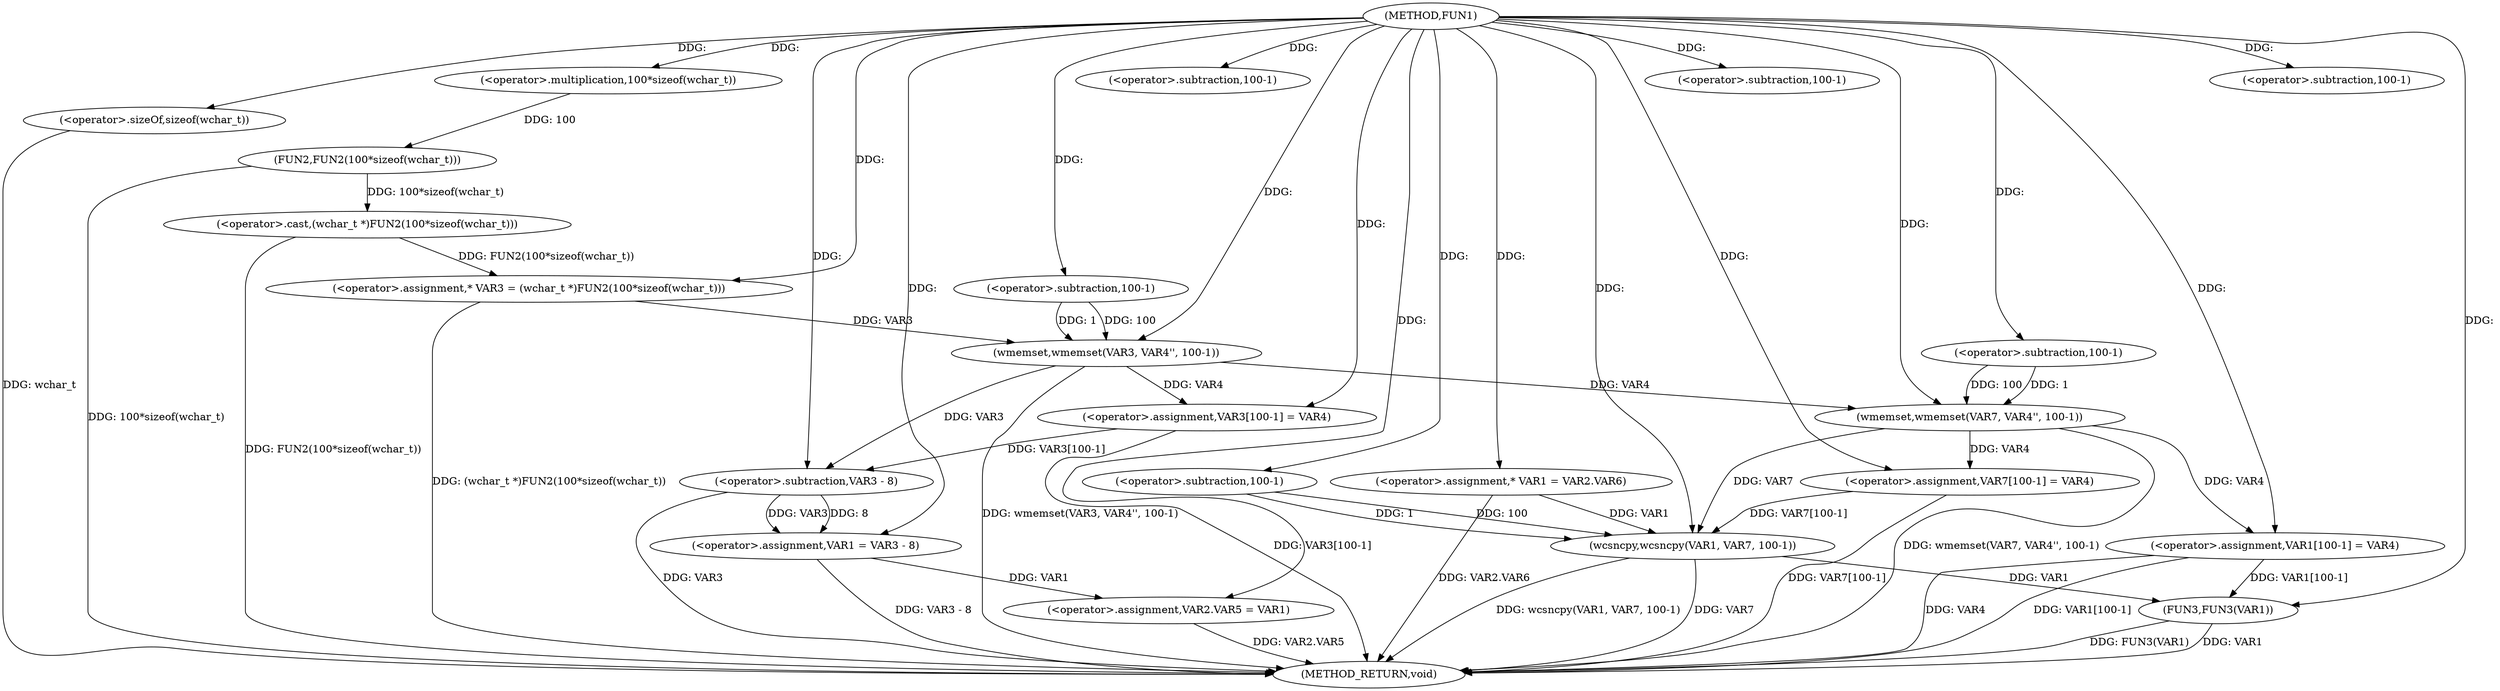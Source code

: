 digraph FUN1 {  
"1000100" [label = "(METHOD,FUN1)" ]
"1000174" [label = "(METHOD_RETURN,void)" ]
"1000105" [label = "(<operator>.assignment,* VAR3 = (wchar_t *)FUN2(100*sizeof(wchar_t)))" ]
"1000107" [label = "(<operator>.cast,(wchar_t *)FUN2(100*sizeof(wchar_t)))" ]
"1000109" [label = "(FUN2,FUN2(100*sizeof(wchar_t)))" ]
"1000110" [label = "(<operator>.multiplication,100*sizeof(wchar_t))" ]
"1000112" [label = "(<operator>.sizeOf,sizeof(wchar_t))" ]
"1000114" [label = "(wmemset,wmemset(VAR3, VAR4'', 100-1))" ]
"1000117" [label = "(<operator>.subtraction,100-1)" ]
"1000120" [label = "(<operator>.assignment,VAR3[100-1] = VAR4)" ]
"1000123" [label = "(<operator>.subtraction,100-1)" ]
"1000127" [label = "(<operator>.assignment,VAR1 = VAR3 - 8)" ]
"1000129" [label = "(<operator>.subtraction,VAR3 - 8)" ]
"1000132" [label = "(<operator>.assignment,VAR2.VAR5 = VAR1)" ]
"1000139" [label = "(<operator>.assignment,* VAR1 = VAR2.VAR6)" ]
"1000146" [label = "(wmemset,wmemset(VAR7, VAR4'', 100-1))" ]
"1000149" [label = "(<operator>.subtraction,100-1)" ]
"1000152" [label = "(<operator>.assignment,VAR7[100-1] = VAR4)" ]
"1000155" [label = "(<operator>.subtraction,100-1)" ]
"1000159" [label = "(wcsncpy,wcsncpy(VAR1, VAR7, 100-1))" ]
"1000162" [label = "(<operator>.subtraction,100-1)" ]
"1000165" [label = "(<operator>.assignment,VAR1[100-1] = VAR4)" ]
"1000168" [label = "(<operator>.subtraction,100-1)" ]
"1000172" [label = "(FUN3,FUN3(VAR1))" ]
  "1000159" -> "1000174"  [ label = "DDG: wcsncpy(VAR1, VAR7, 100-1)"] 
  "1000172" -> "1000174"  [ label = "DDG: FUN3(VAR1)"] 
  "1000105" -> "1000174"  [ label = "DDG: (wchar_t *)FUN2(100*sizeof(wchar_t))"] 
  "1000114" -> "1000174"  [ label = "DDG: wmemset(VAR3, VAR4'', 100-1)"] 
  "1000127" -> "1000174"  [ label = "DDG: VAR3 - 8"] 
  "1000120" -> "1000174"  [ label = "DDG: VAR3[100-1]"] 
  "1000165" -> "1000174"  [ label = "DDG: VAR4"] 
  "1000146" -> "1000174"  [ label = "DDG: wmemset(VAR7, VAR4'', 100-1)"] 
  "1000159" -> "1000174"  [ label = "DDG: VAR7"] 
  "1000107" -> "1000174"  [ label = "DDG: FUN2(100*sizeof(wchar_t))"] 
  "1000129" -> "1000174"  [ label = "DDG: VAR3"] 
  "1000139" -> "1000174"  [ label = "DDG: VAR2.VAR6"] 
  "1000165" -> "1000174"  [ label = "DDG: VAR1[100-1]"] 
  "1000152" -> "1000174"  [ label = "DDG: VAR7[100-1]"] 
  "1000132" -> "1000174"  [ label = "DDG: VAR2.VAR5"] 
  "1000112" -> "1000174"  [ label = "DDG: wchar_t"] 
  "1000109" -> "1000174"  [ label = "DDG: 100*sizeof(wchar_t)"] 
  "1000172" -> "1000174"  [ label = "DDG: VAR1"] 
  "1000107" -> "1000105"  [ label = "DDG: FUN2(100*sizeof(wchar_t))"] 
  "1000100" -> "1000105"  [ label = "DDG: "] 
  "1000109" -> "1000107"  [ label = "DDG: 100*sizeof(wchar_t)"] 
  "1000110" -> "1000109"  [ label = "DDG: 100"] 
  "1000100" -> "1000110"  [ label = "DDG: "] 
  "1000100" -> "1000112"  [ label = "DDG: "] 
  "1000105" -> "1000114"  [ label = "DDG: VAR3"] 
  "1000100" -> "1000114"  [ label = "DDG: "] 
  "1000117" -> "1000114"  [ label = "DDG: 100"] 
  "1000117" -> "1000114"  [ label = "DDG: 1"] 
  "1000100" -> "1000117"  [ label = "DDG: "] 
  "1000114" -> "1000120"  [ label = "DDG: VAR4"] 
  "1000100" -> "1000120"  [ label = "DDG: "] 
  "1000100" -> "1000123"  [ label = "DDG: "] 
  "1000129" -> "1000127"  [ label = "DDG: VAR3"] 
  "1000129" -> "1000127"  [ label = "DDG: 8"] 
  "1000100" -> "1000127"  [ label = "DDG: "] 
  "1000114" -> "1000129"  [ label = "DDG: VAR3"] 
  "1000120" -> "1000129"  [ label = "DDG: VAR3[100-1]"] 
  "1000100" -> "1000129"  [ label = "DDG: "] 
  "1000127" -> "1000132"  [ label = "DDG: VAR1"] 
  "1000100" -> "1000132"  [ label = "DDG: "] 
  "1000100" -> "1000139"  [ label = "DDG: "] 
  "1000100" -> "1000146"  [ label = "DDG: "] 
  "1000114" -> "1000146"  [ label = "DDG: VAR4"] 
  "1000149" -> "1000146"  [ label = "DDG: 100"] 
  "1000149" -> "1000146"  [ label = "DDG: 1"] 
  "1000100" -> "1000149"  [ label = "DDG: "] 
  "1000146" -> "1000152"  [ label = "DDG: VAR4"] 
  "1000100" -> "1000152"  [ label = "DDG: "] 
  "1000100" -> "1000155"  [ label = "DDG: "] 
  "1000139" -> "1000159"  [ label = "DDG: VAR1"] 
  "1000100" -> "1000159"  [ label = "DDG: "] 
  "1000152" -> "1000159"  [ label = "DDG: VAR7[100-1]"] 
  "1000146" -> "1000159"  [ label = "DDG: VAR7"] 
  "1000162" -> "1000159"  [ label = "DDG: 100"] 
  "1000162" -> "1000159"  [ label = "DDG: 1"] 
  "1000100" -> "1000162"  [ label = "DDG: "] 
  "1000100" -> "1000165"  [ label = "DDG: "] 
  "1000146" -> "1000165"  [ label = "DDG: VAR4"] 
  "1000100" -> "1000168"  [ label = "DDG: "] 
  "1000159" -> "1000172"  [ label = "DDG: VAR1"] 
  "1000165" -> "1000172"  [ label = "DDG: VAR1[100-1]"] 
  "1000100" -> "1000172"  [ label = "DDG: "] 
}
